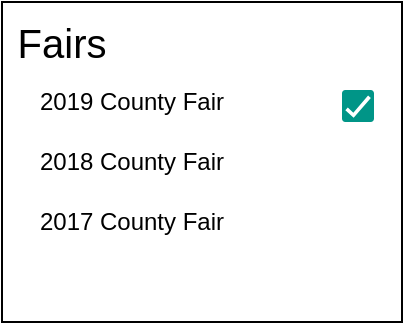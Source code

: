 <mxfile version="13.1.3">
    <diagram id="6hGFLwfOUW9BJ-s0fimq" name="User Homepage">
        <mxGraphModel dx="658" dy="447" grid="1" gridSize="10" guides="1" tooltips="1" connect="1" arrows="1" fold="1" page="1" pageScale="1" pageWidth="827" pageHeight="1169" math="0" shadow="0">
            <root>
                <mxCell id="0"/>
                <mxCell id="1" parent="0"/>
                <mxCell id="2" value="" style="rounded=0;whiteSpace=wrap;html=1;" vertex="1" parent="1">
                    <mxGeometry x="80" y="40" width="200" height="160" as="geometry"/>
                </mxCell>
                <mxCell id="3" value="&lt;font style=&quot;font-size: 20px&quot;&gt;Fairs&lt;/font&gt;" style="text;html=1;strokeColor=none;fillColor=none;align=center;verticalAlign=middle;whiteSpace=wrap;rounded=0;" vertex="1" parent="1">
                    <mxGeometry x="90" y="50" width="40" height="20" as="geometry"/>
                </mxCell>
                <mxCell id="5" value="2019 County Fair" style="text;html=1;strokeColor=none;fillColor=none;align=center;verticalAlign=middle;whiteSpace=wrap;rounded=0;" vertex="1" parent="1">
                    <mxGeometry x="90" y="80" width="110" height="20" as="geometry"/>
                </mxCell>
                <mxCell id="6" value="2018 County Fair" style="text;html=1;strokeColor=none;fillColor=none;align=center;verticalAlign=middle;whiteSpace=wrap;rounded=0;" vertex="1" parent="1">
                    <mxGeometry x="90" y="110" width="110" height="20" as="geometry"/>
                </mxCell>
                <mxCell id="7" value="2017 County Fair" style="text;html=1;strokeColor=none;fillColor=none;align=center;verticalAlign=middle;whiteSpace=wrap;rounded=0;" vertex="1" parent="1">
                    <mxGeometry x="90" y="140" width="110" height="20" as="geometry"/>
                </mxCell>
                <mxCell id="8" value="" style="dashed=0;labelPosition=right;align=left;shape=mxgraph.gmdl.checkbox;strokeColor=none;fillColor=#009587;strokeWidth=2;aspect=fixed;" vertex="1" parent="1">
                    <mxGeometry x="250" y="84" width="16" height="16" as="geometry"/>
                </mxCell>
            </root>
        </mxGraphModel>
    </diagram>
</mxfile>